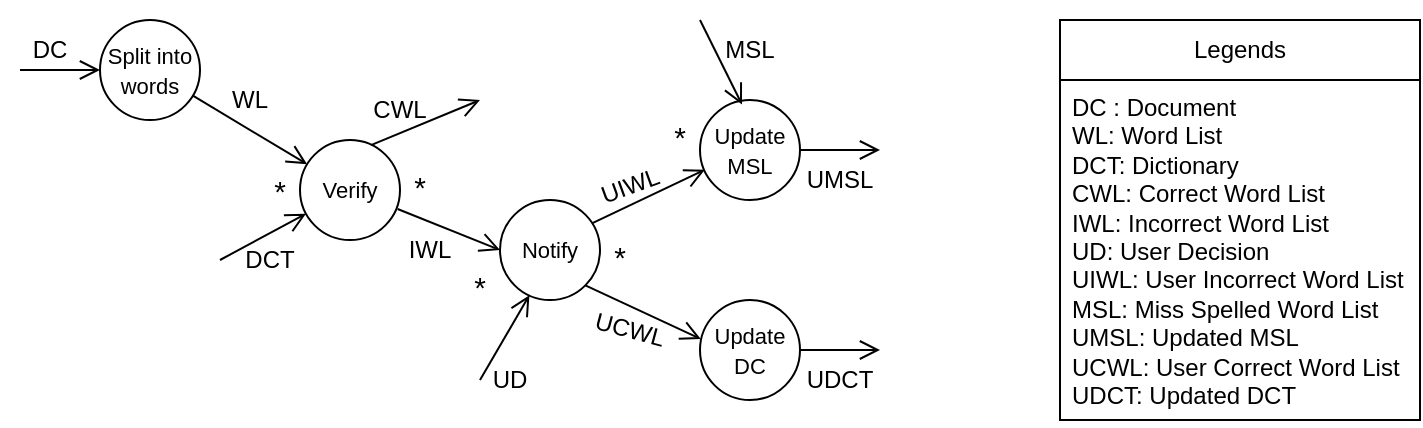 <mxfile version="25.0.2">
  <diagram name="Page-1" id="omHXfLL1mUXTeN7tt3VP">
    <mxGraphModel dx="369" dy="241" grid="1" gridSize="10" guides="1" tooltips="1" connect="1" arrows="1" fold="1" page="1" pageScale="1" pageWidth="850" pageHeight="1100" math="0" shadow="0">
      <root>
        <mxCell id="0" />
        <mxCell id="1" parent="0" />
        <mxCell id="02hc7cvoN-hHNLFqZC7G-1" value="&lt;font style=&quot;font-size: 11px;&quot;&gt;Split into&lt;/font&gt;&lt;div&gt;&lt;font style=&quot;font-size: 11px;&quot;&gt;words&lt;/font&gt;&lt;/div&gt;" style="ellipse;whiteSpace=wrap;html=1;aspect=fixed;fillColor=none;" vertex="1" parent="1">
          <mxGeometry x="140" y="160" width="50" height="50" as="geometry" />
        </mxCell>
        <mxCell id="02hc7cvoN-hHNLFqZC7G-4" value="&lt;font style=&quot;font-size: 11px;&quot;&gt;Verify&lt;/font&gt;" style="ellipse;whiteSpace=wrap;html=1;aspect=fixed;fillColor=none;" vertex="1" parent="1">
          <mxGeometry x="240" y="220" width="50" height="50" as="geometry" />
        </mxCell>
        <mxCell id="02hc7cvoN-hHNLFqZC7G-5" value="&lt;font style=&quot;font-size: 11px;&quot;&gt;Notify&lt;/font&gt;" style="ellipse;whiteSpace=wrap;html=1;aspect=fixed;fillColor=none;" vertex="1" parent="1">
          <mxGeometry x="340" y="250" width="50" height="50" as="geometry" />
        </mxCell>
        <mxCell id="02hc7cvoN-hHNLFqZC7G-7" value="&lt;font style=&quot;font-size: 11px;&quot;&gt;Update&lt;/font&gt;&lt;div&gt;&lt;font style=&quot;font-size: 11px;&quot;&gt;DC&lt;/font&gt;&lt;/div&gt;" style="ellipse;whiteSpace=wrap;html=1;aspect=fixed;fillColor=none;" vertex="1" parent="1">
          <mxGeometry x="440" y="300" width="50" height="50" as="geometry" />
        </mxCell>
        <mxCell id="02hc7cvoN-hHNLFqZC7G-8" value="&lt;font style=&quot;font-size: 11px;&quot;&gt;Update&lt;/font&gt;&lt;div&gt;&lt;span style=&quot;font-size: 11px;&quot;&gt;MSL&lt;/span&gt;&lt;/div&gt;" style="ellipse;whiteSpace=wrap;html=1;aspect=fixed;fillColor=none;" vertex="1" parent="1">
          <mxGeometry x="440" y="200" width="50" height="50" as="geometry" />
        </mxCell>
        <mxCell id="02hc7cvoN-hHNLFqZC7G-23" value="DC" style="text;html=1;align=center;verticalAlign=middle;whiteSpace=wrap;rounded=0;" vertex="1" parent="1">
          <mxGeometry x="100" y="170" width="30" height="10" as="geometry" />
        </mxCell>
        <mxCell id="02hc7cvoN-hHNLFqZC7G-24" value="DCT&lt;span style=&quot;color: rgba(0, 0, 0, 0); font-family: monospace; font-size: 0px; text-align: start; text-wrap: nowrap;&quot;&gt;%3CmxGraphModel%3E%3Croot%3E%3CmxCell%20id%3D%220%22%2F%3E%3CmxCell%20id%3D%221%22%20parent%3D%220%22%2F%3E%3CmxCell%20id%3D%222%22%20value%3D%22DC%22%20style%3D%22text%3Bhtml%3D1%3Balign%3Dcenter%3BverticalAlign%3Dmiddle%3BwhiteSpace%3Dwrap%3Brounded%3D0%3B%22%20vertex%3D%221%22%20parent%3D%221%22%3E%3CmxGeometry%20x%3D%2290%22%20y%3D%22160%22%20width%3D%2240%22%20height%3D%2220%22%20as%3D%22geometry%22%2F%3E%3C%2FmxCell%3E%3C%2Froot%3E%3C%2FmxGraphModel%3E&lt;/span&gt;" style="text;html=1;align=center;verticalAlign=middle;whiteSpace=wrap;rounded=0;" vertex="1" parent="1">
          <mxGeometry x="210" y="275" width="30" height="10" as="geometry" />
        </mxCell>
        <mxCell id="02hc7cvoN-hHNLFqZC7G-25" value="WL" style="text;html=1;align=center;verticalAlign=middle;whiteSpace=wrap;rounded=0;" vertex="1" parent="1">
          <mxGeometry x="200" y="195" width="30" height="10" as="geometry" />
        </mxCell>
        <mxCell id="02hc7cvoN-hHNLFqZC7G-28" value="C&lt;span style=&quot;color: rgba(0, 0, 0, 0); font-family: monospace; font-size: 0px; text-align: start; text-wrap: nowrap;&quot;&gt;%3CmxGraphModel%3E%3Croot%3E%3CmxCell%20id%3D%220%22%2F%3E%3CmxCell%20id%3D%221%22%20parent%3D%220%22%2F%3E%3CmxCell%20id%3D%222%22%20value%3D%22WL%22%20style%3D%22text%3Bhtml%3D1%3Balign%3Dcenter%3BverticalAlign%3Dmiddle%3BwhiteSpace%3Dwrap%3Brounded%3D0%3B%22%20vertex%3D%221%22%20parent%3D%221%22%3E%3CmxGeometry%20x%3D%22200%22%20y%3D%22190%22%20width%3D%2240%22%20height%3D%2220%22%20as%3D%22geometry%22%2F%3E%3C%2FmxCell%3E%3C%2Froot%3E%3C%2FmxGraphModel%3E&lt;/span&gt;WL" style="text;html=1;align=center;verticalAlign=middle;whiteSpace=wrap;rounded=0;" vertex="1" parent="1">
          <mxGeometry x="270" y="200" width="40" height="10" as="geometry" />
        </mxCell>
        <mxCell id="02hc7cvoN-hHNLFqZC7G-29" value="IWL" style="text;html=1;align=center;verticalAlign=middle;whiteSpace=wrap;rounded=0;" vertex="1" parent="1">
          <mxGeometry x="290" y="267.5" width="30" height="15" as="geometry" />
        </mxCell>
        <mxCell id="02hc7cvoN-hHNLFqZC7G-30" value="&lt;span style=&quot;font-size: 15px;&quot;&gt;*&lt;/span&gt;" style="text;html=1;align=center;verticalAlign=middle;whiteSpace=wrap;rounded=0;" vertex="1" parent="1">
          <mxGeometry x="220" y="237.5" width="20" height="15" as="geometry" />
        </mxCell>
        <mxCell id="02hc7cvoN-hHNLFqZC7G-31" value="&lt;span style=&quot;font-size: 15px;&quot;&gt;*&lt;/span&gt;" style="text;html=1;align=center;verticalAlign=middle;whiteSpace=wrap;rounded=0;" vertex="1" parent="1">
          <mxGeometry x="320" y="285" width="20" height="15" as="geometry" />
        </mxCell>
        <mxCell id="02hc7cvoN-hHNLFqZC7G-33" value="UD" style="text;html=1;align=center;verticalAlign=middle;whiteSpace=wrap;rounded=0;" vertex="1" parent="1">
          <mxGeometry x="330" y="330" width="30" height="20" as="geometry" />
        </mxCell>
        <mxCell id="02hc7cvoN-hHNLFqZC7G-34" value="&lt;span style=&quot;font-size: 15px;&quot;&gt;*&lt;/span&gt;" style="text;html=1;align=center;verticalAlign=middle;whiteSpace=wrap;rounded=0;" vertex="1" parent="1">
          <mxGeometry x="390" y="270" width="20" height="15" as="geometry" />
        </mxCell>
        <mxCell id="02hc7cvoN-hHNLFqZC7G-35" value="&lt;span style=&quot;font-size: 15px;&quot;&gt;*&lt;/span&gt;" style="text;html=1;align=center;verticalAlign=middle;whiteSpace=wrap;rounded=0;" vertex="1" parent="1">
          <mxGeometry x="290" y="235" width="20" height="15" as="geometry" />
        </mxCell>
        <mxCell id="02hc7cvoN-hHNLFqZC7G-36" value="UIWL" style="text;html=1;align=center;verticalAlign=middle;whiteSpace=wrap;rounded=0;rotation=-20;" vertex="1" parent="1">
          <mxGeometry x="385" y="237.5" width="40" height="10" as="geometry" />
        </mxCell>
        <mxCell id="02hc7cvoN-hHNLFqZC7G-37" value="UCWL" style="text;html=1;align=center;verticalAlign=middle;whiteSpace=wrap;rounded=0;rotation=15;" vertex="1" parent="1">
          <mxGeometry x="385" y="310" width="40" height="10" as="geometry" />
        </mxCell>
        <mxCell id="02hc7cvoN-hHNLFqZC7G-38" value="UDCT" style="text;html=1;align=center;verticalAlign=middle;whiteSpace=wrap;rounded=0;" vertex="1" parent="1">
          <mxGeometry x="490" y="335" width="40" height="10" as="geometry" />
        </mxCell>
        <mxCell id="02hc7cvoN-hHNLFqZC7G-39" value="UMSL" style="text;html=1;align=center;verticalAlign=middle;whiteSpace=wrap;rounded=0;" vertex="1" parent="1">
          <mxGeometry x="490" y="230" width="40" height="20" as="geometry" />
        </mxCell>
        <mxCell id="02hc7cvoN-hHNLFqZC7G-49" value="Legends" style="swimlane;fontStyle=0;childLayout=stackLayout;horizontal=1;startSize=30;horizontalStack=0;resizeParent=1;resizeParentMax=0;resizeLast=0;collapsible=1;marginBottom=0;whiteSpace=wrap;html=1;" vertex="1" parent="1">
          <mxGeometry x="620" y="160" width="180" height="200" as="geometry" />
        </mxCell>
        <mxCell id="02hc7cvoN-hHNLFqZC7G-50" value="&lt;div&gt;DC : Document&lt;/div&gt;&lt;div&gt;WL: Word List&lt;/div&gt;&lt;div&gt;DCT: Dictionary&lt;/div&gt;&lt;div&gt;CWL: Correct Word List&lt;/div&gt;&lt;div&gt;IWL: Incorrect Word List&lt;/div&gt;&lt;div&gt;UD: User Decision&lt;/div&gt;&lt;div&gt;UIWL: User Incorrect Word Lis&lt;span style=&quot;background-color: initial;&quot;&gt;t&lt;/span&gt;&lt;/div&gt;&lt;div&gt;&lt;span style=&quot;background-color: initial;&quot;&gt;MSL: Miss Spelled Word List&lt;/span&gt;&lt;/div&gt;&lt;div&gt;&lt;span style=&quot;background-color: initial;&quot;&gt;UMSL: Updated MSL&lt;/span&gt;&lt;/div&gt;&lt;div&gt;&lt;span style=&quot;background-color: initial;&quot;&gt;UCWL: User Correct Word List&lt;/span&gt;&lt;/div&gt;&lt;div&gt;&lt;span style=&quot;background-color: initial;&quot;&gt;UDCT: Updated DCT&lt;/span&gt;&lt;/div&gt;&lt;div&gt;&lt;br&gt;&lt;/div&gt;" style="text;strokeColor=none;fillColor=none;align=left;verticalAlign=top;spacingLeft=4;spacingRight=4;overflow=hidden;points=[[0,0.5],[1,0.5]];portConstraint=eastwest;rotatable=0;whiteSpace=wrap;html=1;" vertex="1" parent="02hc7cvoN-hHNLFqZC7G-49">
          <mxGeometry y="30" width="180" height="170" as="geometry" />
        </mxCell>
        <mxCell id="02hc7cvoN-hHNLFqZC7G-54" value="MSL" style="text;html=1;align=center;verticalAlign=middle;whiteSpace=wrap;rounded=0;" vertex="1" parent="1">
          <mxGeometry x="445" y="170" width="40" height="10" as="geometry" />
        </mxCell>
        <mxCell id="02hc7cvoN-hHNLFqZC7G-55" value="&lt;span style=&quot;font-size: 15px;&quot;&gt;*&lt;/span&gt;" style="text;html=1;align=center;verticalAlign=middle;whiteSpace=wrap;rounded=0;" vertex="1" parent="1">
          <mxGeometry x="420" y="210" width="20" height="15" as="geometry" />
        </mxCell>
        <mxCell id="02hc7cvoN-hHNLFqZC7G-58" value="" style="endArrow=open;endSize=8;html=1;rounded=0;entryX=0.294;entryY=0.952;entryDx=0;entryDy=0;entryPerimeter=0;strokeWidth=1;" edge="1" parent="1" target="02hc7cvoN-hHNLFqZC7G-5">
          <mxGeometry width="160" relative="1" as="geometry">
            <mxPoint x="330" y="340" as="sourcePoint" />
            <mxPoint x="460" y="380" as="targetPoint" />
          </mxGeometry>
        </mxCell>
        <mxCell id="02hc7cvoN-hHNLFqZC7G-59" value="" style="endArrow=open;endSize=8;html=1;rounded=0;entryX=0.008;entryY=0.39;entryDx=0;entryDy=0;entryPerimeter=0;strokeWidth=1;exitX=1;exitY=1;exitDx=0;exitDy=0;" edge="1" parent="1" source="02hc7cvoN-hHNLFqZC7G-5" target="02hc7cvoN-hHNLFqZC7G-7">
          <mxGeometry width="160" relative="1" as="geometry">
            <mxPoint x="340" y="350" as="sourcePoint" />
            <mxPoint x="365" y="308" as="targetPoint" />
          </mxGeometry>
        </mxCell>
        <mxCell id="02hc7cvoN-hHNLFqZC7G-60" value="" style="endArrow=open;endSize=8;html=1;rounded=0;strokeWidth=1;exitX=1;exitY=0.5;exitDx=0;exitDy=0;" edge="1" parent="1" source="02hc7cvoN-hHNLFqZC7G-7">
          <mxGeometry width="160" relative="1" as="geometry">
            <mxPoint x="350" y="360" as="sourcePoint" />
            <mxPoint x="530" y="325" as="targetPoint" />
          </mxGeometry>
        </mxCell>
        <mxCell id="02hc7cvoN-hHNLFqZC7G-62" value="" style="endArrow=open;endSize=8;html=1;rounded=0;strokeWidth=1;exitX=1;exitY=0.5;exitDx=0;exitDy=0;" edge="1" parent="1" source="02hc7cvoN-hHNLFqZC7G-8">
          <mxGeometry width="160" relative="1" as="geometry">
            <mxPoint x="360" y="370" as="sourcePoint" />
            <mxPoint x="530" y="225" as="targetPoint" />
          </mxGeometry>
        </mxCell>
        <mxCell id="02hc7cvoN-hHNLFqZC7G-63" value="" style="endArrow=open;endSize=8;html=1;rounded=0;strokeWidth=1;entryX=0.42;entryY=0.045;entryDx=0;entryDy=0;entryPerimeter=0;" edge="1" parent="1" target="02hc7cvoN-hHNLFqZC7G-8">
          <mxGeometry width="160" relative="1" as="geometry">
            <mxPoint x="440" y="160" as="sourcePoint" />
            <mxPoint x="540" y="235" as="targetPoint" />
          </mxGeometry>
        </mxCell>
        <mxCell id="02hc7cvoN-hHNLFqZC7G-64" value="" style="endArrow=open;endSize=8;html=1;rounded=0;strokeWidth=1;" edge="1" parent="1" target="02hc7cvoN-hHNLFqZC7G-1">
          <mxGeometry width="160" relative="1" as="geometry">
            <mxPoint x="100" y="185" as="sourcePoint" />
            <mxPoint x="365" y="308" as="targetPoint" />
          </mxGeometry>
        </mxCell>
        <mxCell id="02hc7cvoN-hHNLFqZC7G-67" value="" style="endArrow=open;endSize=8;html=1;rounded=0;strokeWidth=1;" edge="1" parent="1" source="02hc7cvoN-hHNLFqZC7G-1" target="02hc7cvoN-hHNLFqZC7G-4">
          <mxGeometry width="160" relative="1" as="geometry">
            <mxPoint x="110" y="195" as="sourcePoint" />
            <mxPoint x="150" y="195" as="targetPoint" />
          </mxGeometry>
        </mxCell>
        <mxCell id="02hc7cvoN-hHNLFqZC7G-68" value="" style="endArrow=open;endSize=8;html=1;rounded=0;strokeWidth=1;" edge="1" parent="1" target="02hc7cvoN-hHNLFqZC7G-4">
          <mxGeometry width="160" relative="1" as="geometry">
            <mxPoint x="200" y="280" as="sourcePoint" />
            <mxPoint x="160" y="205" as="targetPoint" />
          </mxGeometry>
        </mxCell>
        <mxCell id="02hc7cvoN-hHNLFqZC7G-69" value="" style="endArrow=open;endSize=8;html=1;rounded=0;entryX=0.049;entryY=0.697;entryDx=0;entryDy=0;entryPerimeter=0;strokeWidth=1;exitX=0.919;exitY=0.233;exitDx=0;exitDy=0;exitPerimeter=0;" edge="1" parent="1" source="02hc7cvoN-hHNLFqZC7G-5" target="02hc7cvoN-hHNLFqZC7G-8">
          <mxGeometry width="160" relative="1" as="geometry">
            <mxPoint x="390" y="260" as="sourcePoint" />
            <mxPoint x="450" y="330" as="targetPoint" />
          </mxGeometry>
        </mxCell>
        <mxCell id="02hc7cvoN-hHNLFqZC7G-73" value="" style="endArrow=open;endSize=8;html=1;rounded=0;entryX=0;entryY=0.5;entryDx=0;entryDy=0;strokeWidth=1;exitX=0.976;exitY=0.69;exitDx=0;exitDy=0;exitPerimeter=0;" edge="1" parent="1" source="02hc7cvoN-hHNLFqZC7G-4" target="02hc7cvoN-hHNLFqZC7G-5">
          <mxGeometry width="160" relative="1" as="geometry">
            <mxPoint x="340" y="350" as="sourcePoint" />
            <mxPoint x="365" y="308" as="targetPoint" />
          </mxGeometry>
        </mxCell>
        <mxCell id="02hc7cvoN-hHNLFqZC7G-74" value="" style="endArrow=open;endSize=8;html=1;rounded=0;strokeWidth=1;exitX=0.716;exitY=0.049;exitDx=0;exitDy=0;exitPerimeter=0;" edge="1" parent="1" source="02hc7cvoN-hHNLFqZC7G-4">
          <mxGeometry width="160" relative="1" as="geometry">
            <mxPoint x="299" y="265" as="sourcePoint" />
            <mxPoint x="330" y="200" as="targetPoint" />
          </mxGeometry>
        </mxCell>
      </root>
    </mxGraphModel>
  </diagram>
</mxfile>
